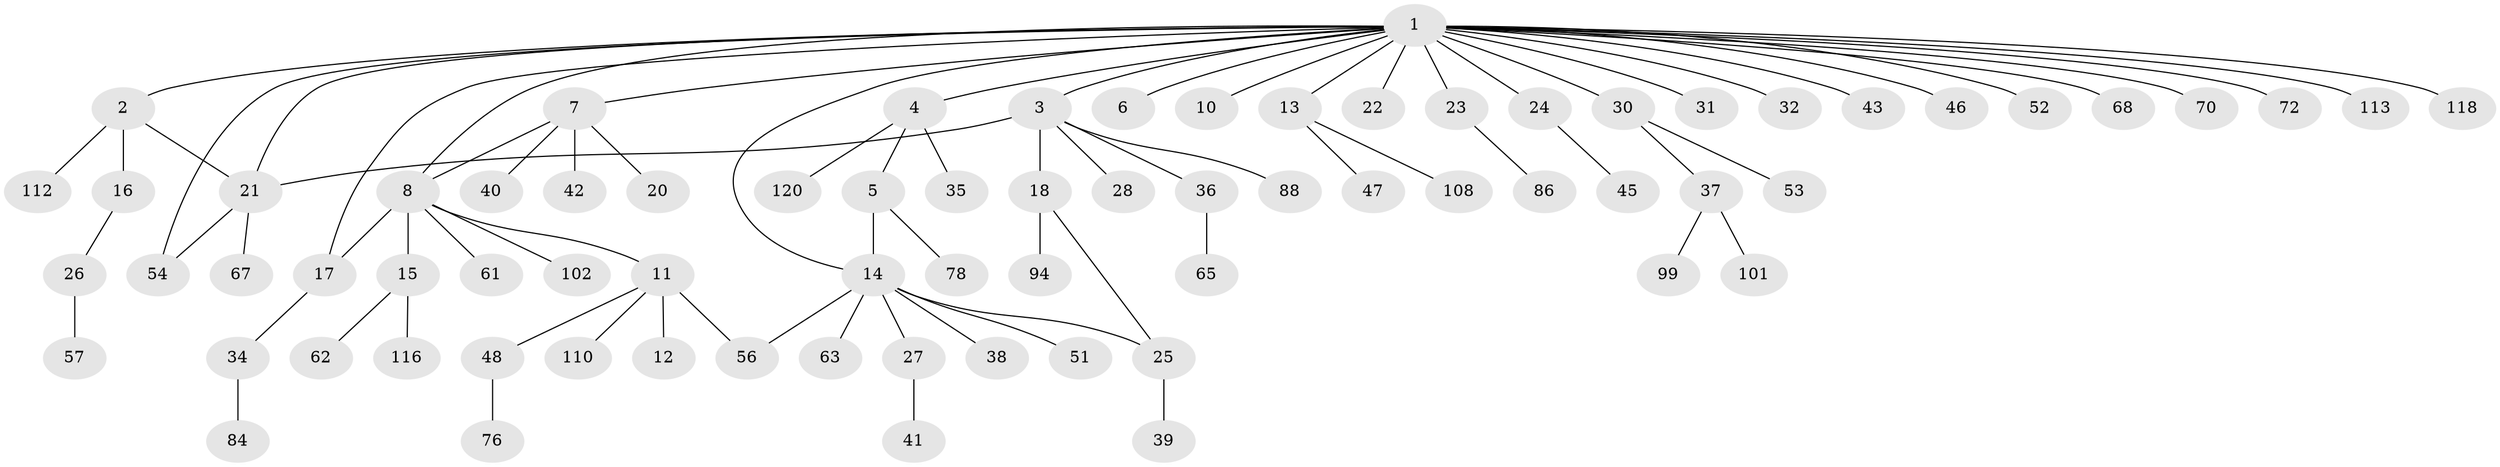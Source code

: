 // original degree distribution, {26: 0.00819672131147541, 4: 0.05737704918032787, 6: 0.00819672131147541, 7: 0.02459016393442623, 1: 0.5573770491803278, 10: 0.00819672131147541, 3: 0.06557377049180328, 8: 0.00819672131147541, 2: 0.2540983606557377, 5: 0.00819672131147541}
// Generated by graph-tools (version 1.1) at 2025/18/03/04/25 18:18:22]
// undirected, 73 vertices, 80 edges
graph export_dot {
graph [start="1"]
  node [color=gray90,style=filled];
  1;
  2;
  3 [super="+9"];
  4;
  5 [super="+66+29+80+55+71"];
  6;
  7 [super="+114+91+92+97+83+33"];
  8;
  10;
  11 [super="+58+69"];
  12;
  13;
  14;
  15 [super="+49"];
  16;
  17 [super="+19"];
  18;
  20;
  21 [super="+59"];
  22 [super="+64"];
  23;
  24 [super="+98"];
  25 [super="+77"];
  26;
  27 [super="+44+104"];
  28 [super="+115"];
  30;
  31;
  32;
  34;
  35;
  36;
  37;
  38;
  39;
  40 [super="+50"];
  41;
  42;
  43 [super="+100"];
  45;
  46;
  47;
  48;
  51 [super="+90"];
  52;
  53 [super="+60"];
  54 [super="+95+79"];
  56 [super="+105"];
  57 [super="+122"];
  61 [super="+109"];
  62;
  63 [super="+107"];
  65;
  67 [super="+85"];
  68;
  70;
  72;
  76;
  78;
  84;
  86 [super="+93"];
  88;
  94;
  99;
  101;
  102;
  108;
  110;
  112;
  113;
  116;
  118;
  120;
  1 -- 2;
  1 -- 3;
  1 -- 4;
  1 -- 6;
  1 -- 7;
  1 -- 8;
  1 -- 10;
  1 -- 13;
  1 -- 14;
  1 -- 17;
  1 -- 21;
  1 -- 22;
  1 -- 23;
  1 -- 24;
  1 -- 30;
  1 -- 31;
  1 -- 32;
  1 -- 43;
  1 -- 46;
  1 -- 52;
  1 -- 68;
  1 -- 70;
  1 -- 72;
  1 -- 113;
  1 -- 118;
  1 -- 54;
  2 -- 16;
  2 -- 112;
  2 -- 21;
  3 -- 18;
  3 -- 28;
  3 -- 36;
  3 -- 88;
  3 -- 21;
  4 -- 5;
  4 -- 35;
  4 -- 120;
  5 -- 14;
  5 -- 78;
  7 -- 8;
  7 -- 20;
  7 -- 42;
  7 -- 40;
  8 -- 11;
  8 -- 15;
  8 -- 61;
  8 -- 102;
  8 -- 17;
  11 -- 12;
  11 -- 48;
  11 -- 56;
  11 -- 110;
  13 -- 47;
  13 -- 108;
  14 -- 25;
  14 -- 27;
  14 -- 38;
  14 -- 51;
  14 -- 63;
  14 -- 56;
  15 -- 62;
  15 -- 116;
  16 -- 26;
  17 -- 34;
  18 -- 25;
  18 -- 94;
  21 -- 54;
  21 -- 67;
  23 -- 86;
  24 -- 45;
  25 -- 39;
  26 -- 57;
  27 -- 41;
  30 -- 37;
  30 -- 53;
  34 -- 84;
  36 -- 65;
  37 -- 99;
  37 -- 101;
  48 -- 76;
}
